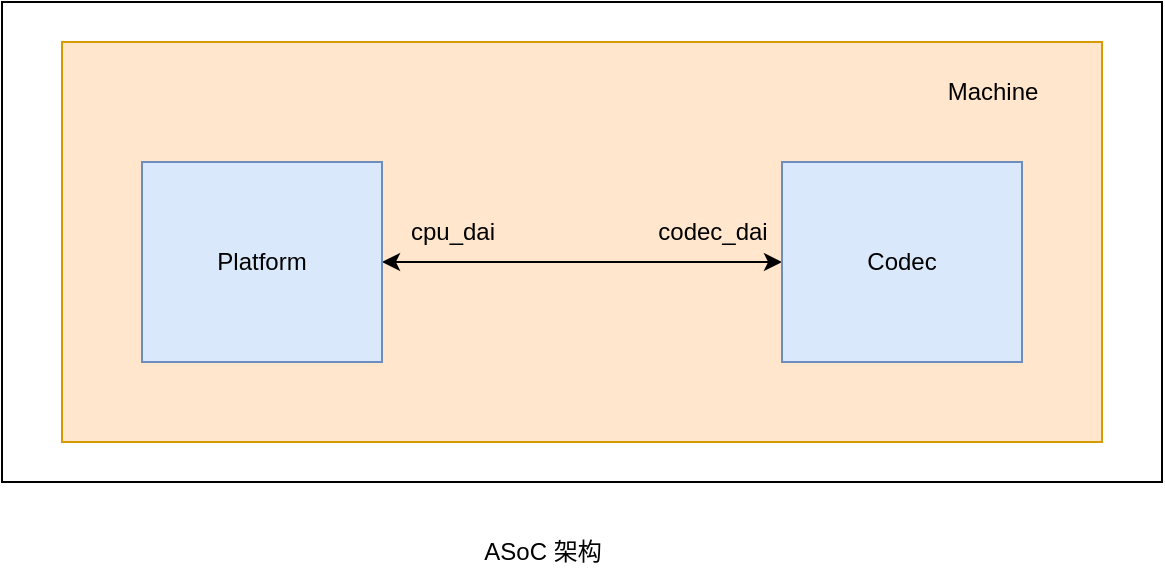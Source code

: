 <mxfile version="20.4.2" type="github">
  <diagram id="E2fhNxlpiaHy-O5OlvN8" name="第 1 页">
    <mxGraphModel dx="1422" dy="800" grid="1" gridSize="10" guides="1" tooltips="1" connect="1" arrows="1" fold="1" page="1" pageScale="1" pageWidth="827" pageHeight="1169" math="0" shadow="0">
      <root>
        <mxCell id="0" />
        <mxCell id="1" parent="0" />
        <mxCell id="4wpeKkSyaRV6JXRjTfev-1" value="" style="rounded=0;whiteSpace=wrap;html=1;fillColor=#ffe6cc;strokeColor=#d79b00;" parent="1" vertex="1">
          <mxGeometry x="160" y="240" width="520" height="200" as="geometry" />
        </mxCell>
        <mxCell id="4wpeKkSyaRV6JXRjTfev-2" value="Machine" style="text;html=1;align=center;verticalAlign=middle;resizable=0;points=[];autosize=1;strokeColor=none;fillColor=none;" parent="1" vertex="1">
          <mxGeometry x="590" y="250" width="70" height="30" as="geometry" />
        </mxCell>
        <mxCell id="4wpeKkSyaRV6JXRjTfev-7" style="edgeStyle=orthogonalEdgeStyle;rounded=0;orthogonalLoop=1;jettySize=auto;html=1;startArrow=classic;startFill=1;" parent="1" source="4wpeKkSyaRV6JXRjTfev-3" target="4wpeKkSyaRV6JXRjTfev-4" edge="1">
          <mxGeometry relative="1" as="geometry" />
        </mxCell>
        <mxCell id="4wpeKkSyaRV6JXRjTfev-3" value="Platform" style="rounded=0;whiteSpace=wrap;html=1;fillColor=#dae8fc;strokeColor=#6c8ebf;" parent="1" vertex="1">
          <mxGeometry x="200" y="300" width="120" height="100" as="geometry" />
        </mxCell>
        <mxCell id="4wpeKkSyaRV6JXRjTfev-4" value="Codec" style="rounded=0;whiteSpace=wrap;html=1;fillColor=#dae8fc;strokeColor=#6c8ebf;" parent="1" vertex="1">
          <mxGeometry x="520" y="300" width="120" height="100" as="geometry" />
        </mxCell>
        <mxCell id="4wpeKkSyaRV6JXRjTfev-8" value="cpu_dai" style="text;html=1;align=center;verticalAlign=middle;resizable=0;points=[];autosize=1;strokeColor=none;fillColor=none;" parent="1" vertex="1">
          <mxGeometry x="320" y="320" width="70" height="30" as="geometry" />
        </mxCell>
        <mxCell id="4wpeKkSyaRV6JXRjTfev-9" value="codec_dai" style="text;html=1;align=center;verticalAlign=middle;resizable=0;points=[];autosize=1;strokeColor=none;fillColor=none;" parent="1" vertex="1">
          <mxGeometry x="445" y="320" width="80" height="30" as="geometry" />
        </mxCell>
        <mxCell id="4wpeKkSyaRV6JXRjTfev-10" value="ASoC 架构" style="text;html=1;align=center;verticalAlign=middle;resizable=0;points=[];autosize=1;strokeColor=none;fillColor=none;" parent="1" vertex="1">
          <mxGeometry x="360" y="480" width="80" height="30" as="geometry" />
        </mxCell>
        <mxCell id="2lCiITB4kPJ9BG6rjhic-1" value="" style="rounded=0;whiteSpace=wrap;html=1;fillColor=none;" vertex="1" parent="1">
          <mxGeometry x="130" y="220" width="580" height="240" as="geometry" />
        </mxCell>
      </root>
    </mxGraphModel>
  </diagram>
</mxfile>

